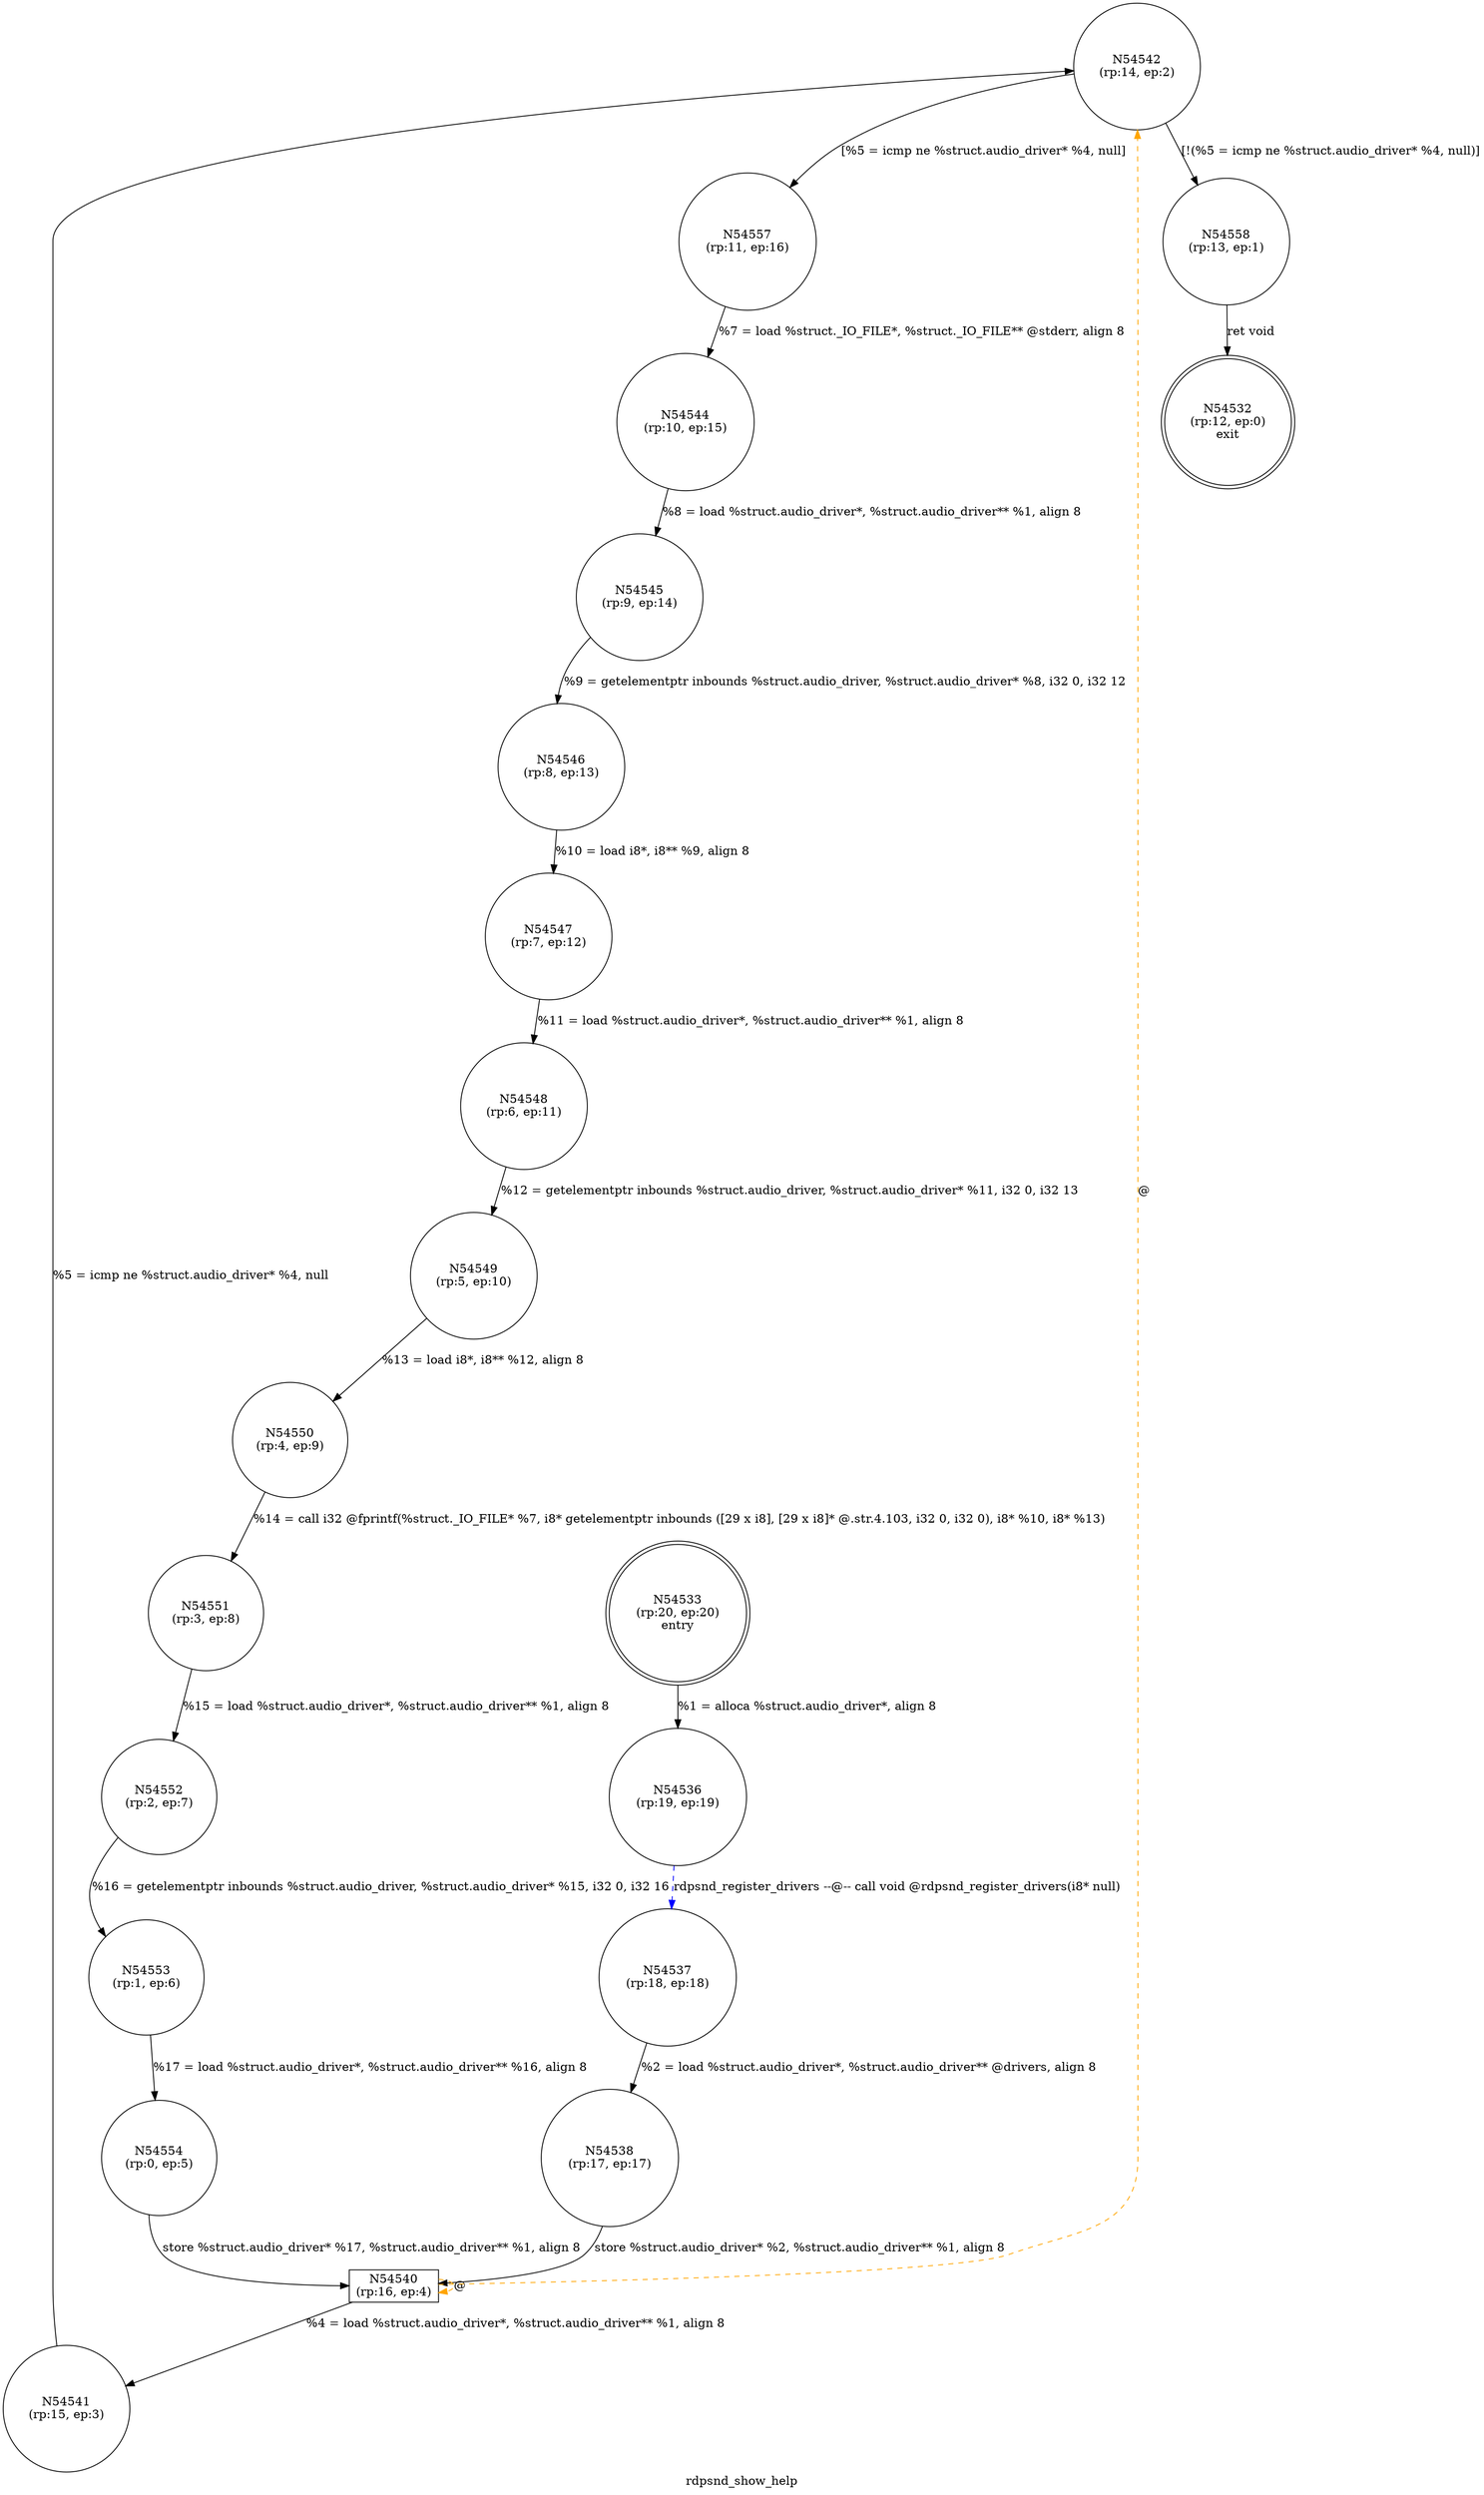 digraph rdpsnd_show_help {
label="rdpsnd_show_help"
54532 [label="N54532\n(rp:12, ep:0)\nexit", shape="doublecircle"]
54533 [label="N54533\n(rp:20, ep:20)\nentry", shape="doublecircle"]
54533 -> 54536 [label="%1 = alloca %struct.audio_driver*, align 8"]
54536 [label="N54536\n(rp:19, ep:19)", shape="circle"]
54536 -> 54537 [label="rdpsnd_register_drivers --@-- call void @rdpsnd_register_drivers(i8* null)", style="dashed", color="blue"]
54537 [label="N54537\n(rp:18, ep:18)", shape="circle"]
54537 -> 54538 [label="%2 = load %struct.audio_driver*, %struct.audio_driver** @drivers, align 8"]
54538 [label="N54538\n(rp:17, ep:17)", shape="circle"]
54538 -> 54540 [label="store %struct.audio_driver* %2, %struct.audio_driver** %1, align 8"]
54540 [label="N54540\n(rp:16, ep:4)", shape="box"]
54540 -> 54541 [label="%4 = load %struct.audio_driver*, %struct.audio_driver** %1, align 8"]
54540 -> 54540 [label="@", style="dashed", color="orange"]
54540 -> 54542 [label="@", style="dashed", color="orange"]
54541 [label="N54541\n(rp:15, ep:3)", shape="circle"]
54541 -> 54542 [label="%5 = icmp ne %struct.audio_driver* %4, null"]
54542 [label="N54542\n(rp:14, ep:2)", shape="circle"]
54542 -> 54557 [label="[%5 = icmp ne %struct.audio_driver* %4, null]"]
54542 -> 54558 [label="[!(%5 = icmp ne %struct.audio_driver* %4, null)]"]
54544 [label="N54544\n(rp:10, ep:15)", shape="circle"]
54544 -> 54545 [label="%8 = load %struct.audio_driver*, %struct.audio_driver** %1, align 8"]
54545 [label="N54545\n(rp:9, ep:14)", shape="circle"]
54545 -> 54546 [label="%9 = getelementptr inbounds %struct.audio_driver, %struct.audio_driver* %8, i32 0, i32 12"]
54546 [label="N54546\n(rp:8, ep:13)", shape="circle"]
54546 -> 54547 [label="%10 = load i8*, i8** %9, align 8"]
54547 [label="N54547\n(rp:7, ep:12)", shape="circle"]
54547 -> 54548 [label="%11 = load %struct.audio_driver*, %struct.audio_driver** %1, align 8"]
54548 [label="N54548\n(rp:6, ep:11)", shape="circle"]
54548 -> 54549 [label="%12 = getelementptr inbounds %struct.audio_driver, %struct.audio_driver* %11, i32 0, i32 13"]
54549 [label="N54549\n(rp:5, ep:10)", shape="circle"]
54549 -> 54550 [label="%13 = load i8*, i8** %12, align 8"]
54550 [label="N54550\n(rp:4, ep:9)", shape="circle"]
54550 -> 54551 [label="%14 = call i32 @fprintf(%struct._IO_FILE* %7, i8* getelementptr inbounds ([29 x i8], [29 x i8]* @.str.4.103, i32 0, i32 0), i8* %10, i8* %13)"]
54551 [label="N54551\n(rp:3, ep:8)", shape="circle"]
54551 -> 54552 [label="%15 = load %struct.audio_driver*, %struct.audio_driver** %1, align 8"]
54552 [label="N54552\n(rp:2, ep:7)", shape="circle"]
54552 -> 54553 [label="%16 = getelementptr inbounds %struct.audio_driver, %struct.audio_driver* %15, i32 0, i32 16"]
54553 [label="N54553\n(rp:1, ep:6)", shape="circle"]
54553 -> 54554 [label="%17 = load %struct.audio_driver*, %struct.audio_driver** %16, align 8"]
54554 [label="N54554\n(rp:0, ep:5)", shape="circle"]
54554 -> 54540 [label="store %struct.audio_driver* %17, %struct.audio_driver** %1, align 8"]
54557 [label="N54557\n(rp:11, ep:16)", shape="circle"]
54557 -> 54544 [label="%7 = load %struct._IO_FILE*, %struct._IO_FILE** @stderr, align 8"]
54558 [label="N54558\n(rp:13, ep:1)", shape="circle"]
54558 -> 54532 [label="ret void"]
}
